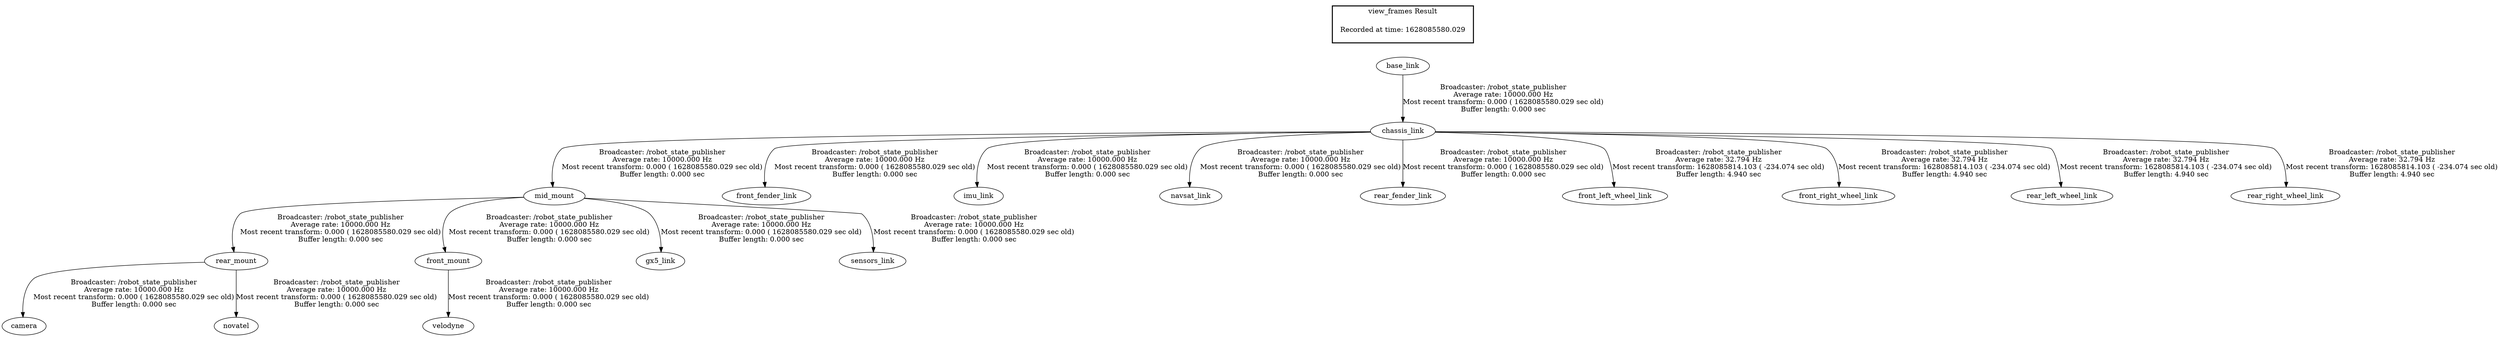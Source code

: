 digraph G {
"base_link" -> "chassis_link"[label="Broadcaster: /robot_state_publisher\nAverage rate: 10000.000 Hz\nMost recent transform: 0.000 ( 1628085580.029 sec old)\nBuffer length: 0.000 sec\n"];
"rear_mount" -> "camera"[label="Broadcaster: /robot_state_publisher\nAverage rate: 10000.000 Hz\nMost recent transform: 0.000 ( 1628085580.029 sec old)\nBuffer length: 0.000 sec\n"];
"mid_mount" -> "rear_mount"[label="Broadcaster: /robot_state_publisher\nAverage rate: 10000.000 Hz\nMost recent transform: 0.000 ( 1628085580.029 sec old)\nBuffer length: 0.000 sec\n"];
"chassis_link" -> "front_fender_link"[label="Broadcaster: /robot_state_publisher\nAverage rate: 10000.000 Hz\nMost recent transform: 0.000 ( 1628085580.029 sec old)\nBuffer length: 0.000 sec\n"];
"mid_mount" -> "front_mount"[label="Broadcaster: /robot_state_publisher\nAverage rate: 10000.000 Hz\nMost recent transform: 0.000 ( 1628085580.029 sec old)\nBuffer length: 0.000 sec\n"];
"chassis_link" -> "mid_mount"[label="Broadcaster: /robot_state_publisher\nAverage rate: 10000.000 Hz\nMost recent transform: 0.000 ( 1628085580.029 sec old)\nBuffer length: 0.000 sec\n"];
"mid_mount" -> "gx5_link"[label="Broadcaster: /robot_state_publisher\nAverage rate: 10000.000 Hz\nMost recent transform: 0.000 ( 1628085580.029 sec old)\nBuffer length: 0.000 sec\n"];
"chassis_link" -> "imu_link"[label="Broadcaster: /robot_state_publisher\nAverage rate: 10000.000 Hz\nMost recent transform: 0.000 ( 1628085580.029 sec old)\nBuffer length: 0.000 sec\n"];
"chassis_link" -> "navsat_link"[label="Broadcaster: /robot_state_publisher\nAverage rate: 10000.000 Hz\nMost recent transform: 0.000 ( 1628085580.029 sec old)\nBuffer length: 0.000 sec\n"];
"rear_mount" -> "novatel"[label="Broadcaster: /robot_state_publisher\nAverage rate: 10000.000 Hz\nMost recent transform: 0.000 ( 1628085580.029 sec old)\nBuffer length: 0.000 sec\n"];
"chassis_link" -> "rear_fender_link"[label="Broadcaster: /robot_state_publisher\nAverage rate: 10000.000 Hz\nMost recent transform: 0.000 ( 1628085580.029 sec old)\nBuffer length: 0.000 sec\n"];
"mid_mount" -> "sensors_link"[label="Broadcaster: /robot_state_publisher\nAverage rate: 10000.000 Hz\nMost recent transform: 0.000 ( 1628085580.029 sec old)\nBuffer length: 0.000 sec\n"];
"front_mount" -> "velodyne"[label="Broadcaster: /robot_state_publisher\nAverage rate: 10000.000 Hz\nMost recent transform: 0.000 ( 1628085580.029 sec old)\nBuffer length: 0.000 sec\n"];
"chassis_link" -> "front_left_wheel_link"[label="Broadcaster: /robot_state_publisher\nAverage rate: 32.794 Hz\nMost recent transform: 1628085814.103 ( -234.074 sec old)\nBuffer length: 4.940 sec\n"];
"chassis_link" -> "front_right_wheel_link"[label="Broadcaster: /robot_state_publisher\nAverage rate: 32.794 Hz\nMost recent transform: 1628085814.103 ( -234.074 sec old)\nBuffer length: 4.940 sec\n"];
"chassis_link" -> "rear_left_wheel_link"[label="Broadcaster: /robot_state_publisher\nAverage rate: 32.794 Hz\nMost recent transform: 1628085814.103 ( -234.074 sec old)\nBuffer length: 4.940 sec\n"];
"chassis_link" -> "rear_right_wheel_link"[label="Broadcaster: /robot_state_publisher\nAverage rate: 32.794 Hz\nMost recent transform: 1628085814.103 ( -234.074 sec old)\nBuffer length: 4.940 sec\n"];
edge [style=invis];
 subgraph cluster_legend { style=bold; color=black; label ="view_frames Result";
"Recorded at time: 1628085580.029"[ shape=plaintext ] ;
 }->"base_link";
}